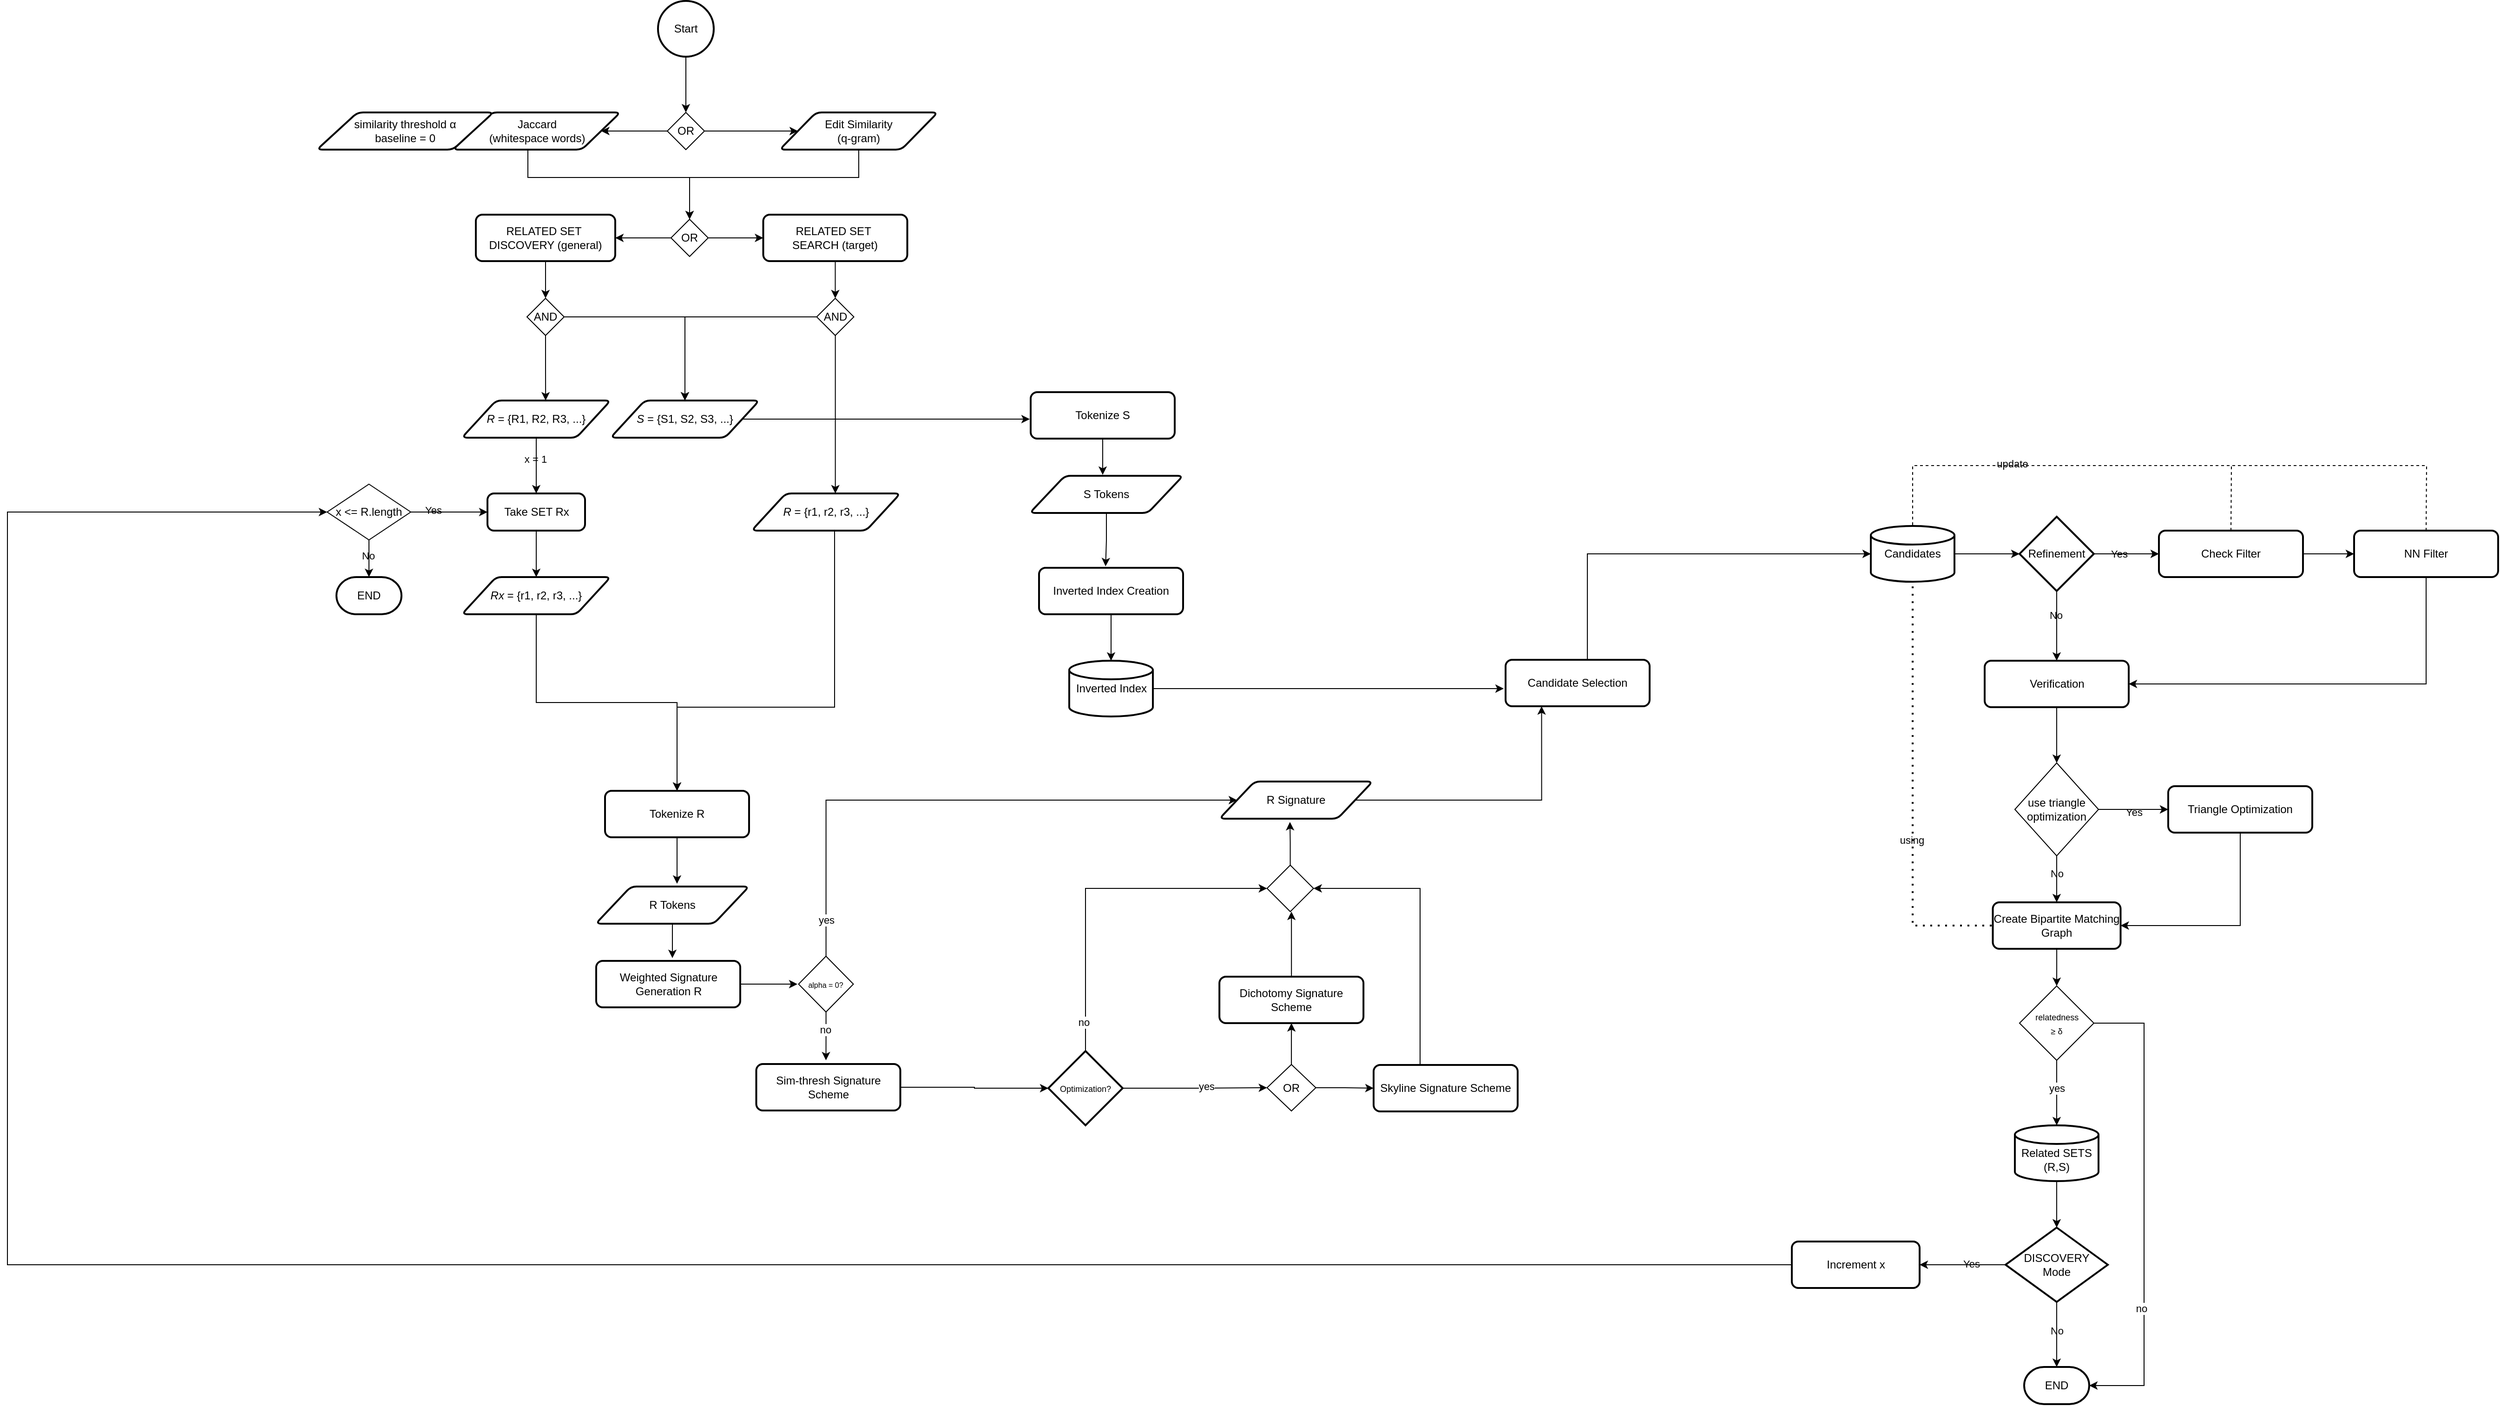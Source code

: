 <mxfile version="24.8.6">
  <diagram name="Page-1" id="a6IaXev5Jbf4Zx6BKyVR">
    <mxGraphModel dx="3785" dy="2313" grid="1" gridSize="10" guides="1" tooltips="1" connect="1" arrows="1" fold="1" page="0" pageScale="1" pageWidth="850" pageHeight="1100" background="#ffffff" math="0" shadow="0">
      <root>
        <mxCell id="0" />
        <mxCell id="1" parent="0" />
        <mxCell id="W6bMp2RoBO1kHS_2JlRQ-120" style="edgeStyle=orthogonalEdgeStyle;rounded=0;orthogonalLoop=1;jettySize=auto;html=1;entryX=0.5;entryY=0;entryDx=0;entryDy=0;" edge="1" parent="1" source="rYVZWEPrfZzp95ZC9z8C-1" target="rYVZWEPrfZzp95ZC9z8C-3">
          <mxGeometry relative="1" as="geometry">
            <Array as="points">
              <mxPoint x="280" y="150" />
              <mxPoint x="111" y="150" />
            </Array>
          </mxGeometry>
        </mxCell>
        <mxCell id="rYVZWEPrfZzp95ZC9z8C-1" value="&lt;i&gt;R&lt;/i&gt; = {r1, r2, r3, ...}" style="shape=parallelogram;html=1;strokeWidth=2;perimeter=parallelogramPerimeter;whiteSpace=wrap;rounded=1;arcSize=12;size=0.23;labelBackgroundColor=none;" parent="1" vertex="1">
          <mxGeometry x="190.75" y="-80" width="160" height="40" as="geometry" />
        </mxCell>
        <mxCell id="W6bMp2RoBO1kHS_2JlRQ-122" style="edgeStyle=orthogonalEdgeStyle;rounded=0;orthogonalLoop=1;jettySize=auto;html=1;" edge="1" parent="1" source="rYVZWEPrfZzp95ZC9z8C-3">
          <mxGeometry relative="1" as="geometry">
            <mxPoint x="110.5" y="340" as="targetPoint" />
          </mxGeometry>
        </mxCell>
        <mxCell id="rYVZWEPrfZzp95ZC9z8C-3" value="Tokenize R" style="rounded=1;whiteSpace=wrap;html=1;absoluteArcSize=1;arcSize=14;strokeWidth=2;labelBackgroundColor=none;" parent="1" vertex="1">
          <mxGeometry x="33" y="240" width="155" height="50" as="geometry" />
        </mxCell>
        <mxCell id="rYVZWEPrfZzp95ZC9z8C-131" style="edgeStyle=orthogonalEdgeStyle;rounded=0;orthogonalLoop=1;jettySize=auto;html=1;entryX=1;entryY=0.5;entryDx=0;entryDy=0;labelBackgroundColor=none;fontColor=default;" parent="1" source="rYVZWEPrfZzp95ZC9z8C-6" target="rYVZWEPrfZzp95ZC9z8C-140" edge="1">
          <mxGeometry relative="1" as="geometry">
            <mxPoint x="33.4" y="-355.0" as="targetPoint" />
          </mxGeometry>
        </mxCell>
        <mxCell id="rYVZWEPrfZzp95ZC9z8C-132" style="edgeStyle=orthogonalEdgeStyle;rounded=0;orthogonalLoop=1;jettySize=auto;html=1;entryX=0;entryY=0.5;entryDx=0;entryDy=0;labelBackgroundColor=none;fontColor=default;" parent="1" source="rYVZWEPrfZzp95ZC9z8C-6" target="rYVZWEPrfZzp95ZC9z8C-136" edge="1">
          <mxGeometry relative="1" as="geometry">
            <mxPoint x="202.3" y="-355.0" as="targetPoint" />
          </mxGeometry>
        </mxCell>
        <mxCell id="rYVZWEPrfZzp95ZC9z8C-6" value="OR" style="rhombus;whiteSpace=wrap;html=1;labelBackgroundColor=none;" parent="1" vertex="1">
          <mxGeometry x="104" y="-375" width="40" height="40" as="geometry" />
        </mxCell>
        <mxCell id="W6bMp2RoBO1kHS_2JlRQ-123" style="edgeStyle=orthogonalEdgeStyle;rounded=0;orthogonalLoop=1;jettySize=auto;html=1;" edge="1" parent="1" source="rYVZWEPrfZzp95ZC9z8C-36">
          <mxGeometry relative="1" as="geometry">
            <mxPoint x="105.5" y="420" as="targetPoint" />
          </mxGeometry>
        </mxCell>
        <mxCell id="rYVZWEPrfZzp95ZC9z8C-36" value="R Tokens" style="shape=parallelogram;html=1;strokeWidth=2;perimeter=parallelogramPerimeter;whiteSpace=wrap;rounded=1;arcSize=12;size=0.23;direction=west;labelBackgroundColor=none;" parent="1" vertex="1">
          <mxGeometry x="23" y="343" width="165" height="40" as="geometry" />
        </mxCell>
        <mxCell id="W6bMp2RoBO1kHS_2JlRQ-102" style="edgeStyle=orthogonalEdgeStyle;rounded=0;orthogonalLoop=1;jettySize=auto;html=1;entryX=0.5;entryY=0;entryDx=0;entryDy=0;" edge="1" parent="1" source="rYVZWEPrfZzp95ZC9z8C-66" target="W6bMp2RoBO1kHS_2JlRQ-100">
          <mxGeometry relative="1" as="geometry" />
        </mxCell>
        <mxCell id="rYVZWEPrfZzp95ZC9z8C-66" value="Start" style="strokeWidth=2;html=1;shape=mxgraph.flowchart.start_2;whiteSpace=wrap;labelBackgroundColor=none;" parent="1" vertex="1">
          <mxGeometry x="90" y="-610" width="60" height="60" as="geometry" />
        </mxCell>
        <mxCell id="rYVZWEPrfZzp95ZC9z8C-67" value="Candidate Selection" style="rounded=1;whiteSpace=wrap;html=1;absoluteArcSize=1;arcSize=14;strokeWidth=2;labelBackgroundColor=none;" parent="1" vertex="1">
          <mxGeometry x="1002" y="99" width="155" height="50" as="geometry" />
        </mxCell>
        <mxCell id="rYVZWEPrfZzp95ZC9z8C-71" value="&lt;div&gt;&lt;br&gt;&lt;/div&gt;Candidates&lt;div&gt;&lt;br&gt;&lt;/div&gt;" style="strokeWidth=2;html=1;shape=mxgraph.flowchart.database;whiteSpace=wrap;labelBackgroundColor=none;" parent="1" vertex="1">
          <mxGeometry x="1395" y="-45" width="90" height="60" as="geometry" />
        </mxCell>
        <mxCell id="rYVZWEPrfZzp95ZC9z8C-103" style="edgeStyle=orthogonalEdgeStyle;rounded=0;orthogonalLoop=1;jettySize=auto;html=1;entryX=0;entryY=0.5;entryDx=0;entryDy=0;labelBackgroundColor=none;fontColor=default;" parent="1" source="rYVZWEPrfZzp95ZC9z8C-73" target="rYVZWEPrfZzp95ZC9z8C-87" edge="1">
          <mxGeometry relative="1" as="geometry" />
        </mxCell>
        <mxCell id="rYVZWEPrfZzp95ZC9z8C-73" value="Check Filter" style="rounded=1;whiteSpace=wrap;html=1;absoluteArcSize=1;arcSize=14;strokeWidth=2;labelBackgroundColor=none;" parent="1" vertex="1">
          <mxGeometry x="1705" y="-40" width="155" height="50" as="geometry" />
        </mxCell>
        <mxCell id="rYVZWEPrfZzp95ZC9z8C-100" style="edgeStyle=orthogonalEdgeStyle;rounded=0;orthogonalLoop=1;jettySize=auto;html=1;entryX=0;entryY=0.5;entryDx=0;entryDy=0;labelBackgroundColor=none;fontColor=default;" parent="1" source="rYVZWEPrfZzp95ZC9z8C-77" target="rYVZWEPrfZzp95ZC9z8C-73" edge="1">
          <mxGeometry relative="1" as="geometry" />
        </mxCell>
        <mxCell id="rYVZWEPrfZzp95ZC9z8C-105" value="Yes" style="edgeLabel;html=1;align=center;verticalAlign=middle;resizable=0;points=[];labelBackgroundColor=none;" parent="rYVZWEPrfZzp95ZC9z8C-100" vertex="1" connectable="0">
          <mxGeometry x="-0.247" relative="1" as="geometry">
            <mxPoint as="offset" />
          </mxGeometry>
        </mxCell>
        <mxCell id="rYVZWEPrfZzp95ZC9z8C-107" style="edgeStyle=orthogonalEdgeStyle;rounded=0;orthogonalLoop=1;jettySize=auto;html=1;entryX=0.5;entryY=0;entryDx=0;entryDy=0;labelBackgroundColor=none;fontColor=default;" parent="1" source="rYVZWEPrfZzp95ZC9z8C-77" target="rYVZWEPrfZzp95ZC9z8C-106" edge="1">
          <mxGeometry relative="1" as="geometry" />
        </mxCell>
        <mxCell id="rYVZWEPrfZzp95ZC9z8C-108" value="No" style="edgeLabel;html=1;align=center;verticalAlign=middle;resizable=0;points=[];labelBackgroundColor=none;" parent="rYVZWEPrfZzp95ZC9z8C-107" vertex="1" connectable="0">
          <mxGeometry x="-0.301" y="-1" relative="1" as="geometry">
            <mxPoint as="offset" />
          </mxGeometry>
        </mxCell>
        <mxCell id="rYVZWEPrfZzp95ZC9z8C-77" value="Refinement" style="strokeWidth=2;html=1;shape=mxgraph.flowchart.decision;whiteSpace=wrap;labelBackgroundColor=none;" parent="1" vertex="1">
          <mxGeometry x="1555" y="-55" width="80" height="80" as="geometry" />
        </mxCell>
        <mxCell id="rYVZWEPrfZzp95ZC9z8C-109" style="edgeStyle=orthogonalEdgeStyle;rounded=0;orthogonalLoop=1;jettySize=auto;html=1;entryX=1;entryY=0.5;entryDx=0;entryDy=0;labelBackgroundColor=none;fontColor=default;" parent="1" source="rYVZWEPrfZzp95ZC9z8C-87" target="rYVZWEPrfZzp95ZC9z8C-106" edge="1">
          <mxGeometry relative="1" as="geometry">
            <Array as="points">
              <mxPoint x="1993" y="125" />
            </Array>
          </mxGeometry>
        </mxCell>
        <mxCell id="rYVZWEPrfZzp95ZC9z8C-87" value="NN Filter" style="rounded=1;whiteSpace=wrap;html=1;absoluteArcSize=1;arcSize=14;strokeWidth=2;labelBackgroundColor=none;" parent="1" vertex="1">
          <mxGeometry x="1915" y="-40" width="155" height="50" as="geometry" />
        </mxCell>
        <mxCell id="rYVZWEPrfZzp95ZC9z8C-99" style="edgeStyle=orthogonalEdgeStyle;rounded=0;orthogonalLoop=1;jettySize=auto;html=1;entryX=0;entryY=0.5;entryDx=0;entryDy=0;entryPerimeter=0;labelBackgroundColor=none;fontColor=default;" parent="1" source="rYVZWEPrfZzp95ZC9z8C-71" target="rYVZWEPrfZzp95ZC9z8C-77" edge="1">
          <mxGeometry relative="1" as="geometry" />
        </mxCell>
        <mxCell id="rYVZWEPrfZzp95ZC9z8C-116" style="edgeStyle=orthogonalEdgeStyle;rounded=0;orthogonalLoop=1;jettySize=auto;html=1;entryX=0.5;entryY=0;entryDx=0;entryDy=0;labelBackgroundColor=none;fontColor=default;" parent="1" source="rYVZWEPrfZzp95ZC9z8C-106" target="rYVZWEPrfZzp95ZC9z8C-115" edge="1">
          <mxGeometry relative="1" as="geometry" />
        </mxCell>
        <mxCell id="rYVZWEPrfZzp95ZC9z8C-106" value="Verification" style="rounded=1;whiteSpace=wrap;html=1;absoluteArcSize=1;arcSize=14;strokeWidth=2;labelBackgroundColor=none;" parent="1" vertex="1">
          <mxGeometry x="1517.5" y="100" width="155" height="50" as="geometry" />
        </mxCell>
        <mxCell id="rYVZWEPrfZzp95ZC9z8C-110" value="" style="endArrow=none;dashed=1;html=1;rounded=0;exitX=0.5;exitY=0;exitDx=0;exitDy=0;entryX=0.5;entryY=0;entryDx=0;entryDy=0;entryPerimeter=0;labelBackgroundColor=none;fontColor=default;" parent="1" source="rYVZWEPrfZzp95ZC9z8C-87" target="rYVZWEPrfZzp95ZC9z8C-71" edge="1">
          <mxGeometry width="50" height="50" relative="1" as="geometry">
            <mxPoint x="1945" y="-90" as="sourcePoint" />
            <mxPoint x="1595" y="-110" as="targetPoint" />
            <Array as="points">
              <mxPoint x="1993" y="-110" />
              <mxPoint x="1440" y="-110" />
            </Array>
          </mxGeometry>
        </mxCell>
        <mxCell id="rYVZWEPrfZzp95ZC9z8C-114" value="update" style="edgeLabel;html=1;align=center;verticalAlign=middle;resizable=0;points=[];labelBackgroundColor=none;" parent="rYVZWEPrfZzp95ZC9z8C-110" vertex="1" connectable="0">
          <mxGeometry x="0.502" y="-2" relative="1" as="geometry">
            <mxPoint as="offset" />
          </mxGeometry>
        </mxCell>
        <mxCell id="rYVZWEPrfZzp95ZC9z8C-113" value="" style="endArrow=none;dashed=1;html=1;rounded=0;exitX=0.5;exitY=0;exitDx=0;exitDy=0;labelBackgroundColor=none;fontColor=default;" parent="1" source="rYVZWEPrfZzp95ZC9z8C-73" edge="1">
          <mxGeometry width="50" height="50" relative="1" as="geometry">
            <mxPoint x="1775" y="-40" as="sourcePoint" />
            <mxPoint x="1783" y="-110" as="targetPoint" />
          </mxGeometry>
        </mxCell>
        <mxCell id="rYVZWEPrfZzp95ZC9z8C-118" style="edgeStyle=orthogonalEdgeStyle;rounded=0;orthogonalLoop=1;jettySize=auto;html=1;entryX=0;entryY=0.5;entryDx=0;entryDy=0;labelBackgroundColor=none;fontColor=default;" parent="1" source="rYVZWEPrfZzp95ZC9z8C-115" target="rYVZWEPrfZzp95ZC9z8C-117" edge="1">
          <mxGeometry relative="1" as="geometry" />
        </mxCell>
        <mxCell id="rYVZWEPrfZzp95ZC9z8C-121" value="Yes" style="edgeLabel;html=1;align=center;verticalAlign=middle;resizable=0;points=[];labelBackgroundColor=none;" parent="rYVZWEPrfZzp95ZC9z8C-118" vertex="1" connectable="0">
          <mxGeometry x="0.013" y="-3" relative="1" as="geometry">
            <mxPoint as="offset" />
          </mxGeometry>
        </mxCell>
        <mxCell id="rYVZWEPrfZzp95ZC9z8C-122" style="edgeStyle=orthogonalEdgeStyle;rounded=0;orthogonalLoop=1;jettySize=auto;html=1;entryX=0.5;entryY=0;entryDx=0;entryDy=0;labelBackgroundColor=none;fontColor=default;" parent="1" source="rYVZWEPrfZzp95ZC9z8C-115" target="rYVZWEPrfZzp95ZC9z8C-119" edge="1">
          <mxGeometry relative="1" as="geometry" />
        </mxCell>
        <mxCell id="rYVZWEPrfZzp95ZC9z8C-123" value="No" style="edgeLabel;html=1;align=center;verticalAlign=middle;resizable=0;points=[];labelBackgroundColor=none;" parent="rYVZWEPrfZzp95ZC9z8C-122" vertex="1" connectable="0">
          <mxGeometry x="-0.233" relative="1" as="geometry">
            <mxPoint as="offset" />
          </mxGeometry>
        </mxCell>
        <mxCell id="rYVZWEPrfZzp95ZC9z8C-115" value="use triangle optimization" style="rhombus;whiteSpace=wrap;html=1;labelBackgroundColor=none;" parent="1" vertex="1">
          <mxGeometry x="1550" y="210" width="90" height="100" as="geometry" />
        </mxCell>
        <mxCell id="rYVZWEPrfZzp95ZC9z8C-124" style="edgeStyle=orthogonalEdgeStyle;rounded=0;orthogonalLoop=1;jettySize=auto;html=1;entryX=1;entryY=0.5;entryDx=0;entryDy=0;labelBackgroundColor=none;fontColor=default;" parent="1" source="rYVZWEPrfZzp95ZC9z8C-117" target="rYVZWEPrfZzp95ZC9z8C-119" edge="1">
          <mxGeometry relative="1" as="geometry">
            <Array as="points">
              <mxPoint x="1793" y="385" />
            </Array>
          </mxGeometry>
        </mxCell>
        <mxCell id="rYVZWEPrfZzp95ZC9z8C-117" value="Triangle Optimization" style="rounded=1;whiteSpace=wrap;html=1;absoluteArcSize=1;arcSize=14;strokeWidth=2;labelBackgroundColor=none;" parent="1" vertex="1">
          <mxGeometry x="1715" y="235" width="155" height="50" as="geometry" />
        </mxCell>
        <mxCell id="W6bMp2RoBO1kHS_2JlRQ-63" style="edgeStyle=orthogonalEdgeStyle;rounded=0;orthogonalLoop=1;jettySize=auto;html=1;" edge="1" parent="1" source="rYVZWEPrfZzp95ZC9z8C-119" target="W6bMp2RoBO1kHS_2JlRQ-64">
          <mxGeometry relative="1" as="geometry">
            <mxPoint x="1595" y="460" as="targetPoint" />
          </mxGeometry>
        </mxCell>
        <mxCell id="rYVZWEPrfZzp95ZC9z8C-119" value="Create Bipartite Matching Graph" style="rounded=1;whiteSpace=wrap;html=1;absoluteArcSize=1;arcSize=14;strokeWidth=2;labelBackgroundColor=none;" parent="1" vertex="1">
          <mxGeometry x="1526.25" y="360" width="137.5" height="50" as="geometry" />
        </mxCell>
        <mxCell id="rYVZWEPrfZzp95ZC9z8C-120" value="" style="endArrow=none;dashed=1;html=1;dashPattern=1 3;strokeWidth=2;rounded=0;entryX=0.5;entryY=1;entryDx=0;entryDy=0;entryPerimeter=0;labelBackgroundColor=none;fontColor=default;" parent="1" target="rYVZWEPrfZzp95ZC9z8C-71" edge="1">
          <mxGeometry width="50" height="50" relative="1" as="geometry">
            <mxPoint x="1525" y="385" as="sourcePoint" />
            <mxPoint x="1440" y="20" as="targetPoint" />
            <Array as="points">
              <mxPoint x="1440" y="385" />
            </Array>
          </mxGeometry>
        </mxCell>
        <mxCell id="rYVZWEPrfZzp95ZC9z8C-125" value="using" style="edgeLabel;html=1;align=center;verticalAlign=middle;resizable=0;points=[];labelBackgroundColor=none;" parent="rYVZWEPrfZzp95ZC9z8C-120" vertex="1" connectable="0">
          <mxGeometry x="-0.219" y="1" relative="1" as="geometry">
            <mxPoint as="offset" />
          </mxGeometry>
        </mxCell>
        <mxCell id="rYVZWEPrfZzp95ZC9z8C-185" style="edgeStyle=orthogonalEdgeStyle;rounded=0;orthogonalLoop=1;jettySize=auto;html=1;labelBackgroundColor=none;fontColor=default;" parent="1" source="rYVZWEPrfZzp95ZC9z8C-126" target="rYVZWEPrfZzp95ZC9z8C-182" edge="1">
          <mxGeometry relative="1" as="geometry" />
        </mxCell>
        <mxCell id="rYVZWEPrfZzp95ZC9z8C-126" value="&lt;div&gt;&lt;br&gt;&lt;/div&gt;&lt;div&gt;Related SETS&lt;/div&gt;&lt;div&gt;(R,S)&lt;/div&gt;" style="strokeWidth=2;html=1;shape=mxgraph.flowchart.database;whiteSpace=wrap;labelBackgroundColor=none;" parent="1" vertex="1">
          <mxGeometry x="1550" y="600" width="90" height="60" as="geometry" />
        </mxCell>
        <mxCell id="rYVZWEPrfZzp95ZC9z8C-128" value="END" style="strokeWidth=2;html=1;shape=mxgraph.flowchart.terminator;whiteSpace=wrap;labelBackgroundColor=none;" parent="1" vertex="1">
          <mxGeometry x="1560" y="860" width="70" height="40" as="geometry" />
        </mxCell>
        <mxCell id="W6bMp2RoBO1kHS_2JlRQ-83" style="edgeStyle=orthogonalEdgeStyle;rounded=0;orthogonalLoop=1;jettySize=auto;html=1;entryX=0.5;entryY=0;entryDx=0;entryDy=0;" edge="1" parent="1" source="rYVZWEPrfZzp95ZC9z8C-136" target="W6bMp2RoBO1kHS_2JlRQ-82">
          <mxGeometry relative="1" as="geometry" />
        </mxCell>
        <mxCell id="rYVZWEPrfZzp95ZC9z8C-136" value="RELATED SET&amp;nbsp;&lt;div&gt;SEARCH (target)&lt;/div&gt;" style="rounded=1;whiteSpace=wrap;html=1;absoluteArcSize=1;arcSize=14;strokeWidth=2;labelBackgroundColor=none;" parent="1" vertex="1">
          <mxGeometry x="203.25" y="-380" width="155" height="50" as="geometry" />
        </mxCell>
        <mxCell id="rYVZWEPrfZzp95ZC9z8C-143" style="edgeStyle=orthogonalEdgeStyle;rounded=0;orthogonalLoop=1;jettySize=auto;html=1;labelBackgroundColor=none;fontColor=default;" parent="1" source="rYVZWEPrfZzp95ZC9z8C-139" target="rYVZWEPrfZzp95ZC9z8C-142" edge="1">
          <mxGeometry relative="1" as="geometry" />
        </mxCell>
        <mxCell id="rYVZWEPrfZzp95ZC9z8C-144" value="x = 1" style="edgeLabel;html=1;align=center;verticalAlign=middle;resizable=0;points=[];labelBackgroundColor=none;" parent="rYVZWEPrfZzp95ZC9z8C-143" vertex="1" connectable="0">
          <mxGeometry x="-0.24" y="-1" relative="1" as="geometry">
            <mxPoint as="offset" />
          </mxGeometry>
        </mxCell>
        <mxCell id="rYVZWEPrfZzp95ZC9z8C-139" value="&lt;i&gt;R&lt;/i&gt; = {R1, R2, R3, ...}" style="shape=parallelogram;html=1;strokeWidth=2;perimeter=parallelogramPerimeter;whiteSpace=wrap;rounded=1;arcSize=12;size=0.23;labelBackgroundColor=none;" parent="1" vertex="1">
          <mxGeometry x="-121" y="-180" width="160" height="40" as="geometry" />
        </mxCell>
        <mxCell id="W6bMp2RoBO1kHS_2JlRQ-85" style="edgeStyle=orthogonalEdgeStyle;rounded=0;orthogonalLoop=1;jettySize=auto;html=1;entryX=0.5;entryY=0;entryDx=0;entryDy=0;" edge="1" parent="1" source="rYVZWEPrfZzp95ZC9z8C-140" target="W6bMp2RoBO1kHS_2JlRQ-81">
          <mxGeometry relative="1" as="geometry" />
        </mxCell>
        <mxCell id="rYVZWEPrfZzp95ZC9z8C-140" value="RELATED SET&amp;nbsp;&lt;div&gt;DISCOVERY (general)&lt;/div&gt;" style="rounded=1;whiteSpace=wrap;html=1;absoluteArcSize=1;arcSize=14;strokeWidth=2;labelBackgroundColor=none;" parent="1" vertex="1">
          <mxGeometry x="-106" y="-380" width="150" height="50" as="geometry" />
        </mxCell>
        <mxCell id="rYVZWEPrfZzp95ZC9z8C-146" style="edgeStyle=orthogonalEdgeStyle;rounded=0;orthogonalLoop=1;jettySize=auto;html=1;labelBackgroundColor=none;fontColor=default;" parent="1" source="rYVZWEPrfZzp95ZC9z8C-142" target="rYVZWEPrfZzp95ZC9z8C-145" edge="1">
          <mxGeometry relative="1" as="geometry" />
        </mxCell>
        <mxCell id="rYVZWEPrfZzp95ZC9z8C-142" value="Take SET Rx" style="rounded=1;whiteSpace=wrap;html=1;absoluteArcSize=1;arcSize=14;strokeWidth=2;labelBackgroundColor=none;" parent="1" vertex="1">
          <mxGeometry x="-93.5" y="-80" width="105" height="40" as="geometry" />
        </mxCell>
        <mxCell id="W6bMp2RoBO1kHS_2JlRQ-119" style="edgeStyle=orthogonalEdgeStyle;rounded=0;orthogonalLoop=1;jettySize=auto;html=1;entryX=0.5;entryY=0;entryDx=0;entryDy=0;" edge="1" parent="1" source="rYVZWEPrfZzp95ZC9z8C-145" target="rYVZWEPrfZzp95ZC9z8C-3">
          <mxGeometry relative="1" as="geometry" />
        </mxCell>
        <mxCell id="rYVZWEPrfZzp95ZC9z8C-145" value="&lt;i&gt;Rx&lt;/i&gt; = {r1, r2, r3, ...}" style="shape=parallelogram;html=1;strokeWidth=2;perimeter=parallelogramPerimeter;whiteSpace=wrap;rounded=1;arcSize=12;size=0.23;labelBackgroundColor=none;" parent="1" vertex="1">
          <mxGeometry x="-121" y="10" width="160" height="40" as="geometry" />
        </mxCell>
        <mxCell id="rYVZWEPrfZzp95ZC9z8C-149" style="edgeStyle=orthogonalEdgeStyle;rounded=0;orthogonalLoop=1;jettySize=auto;html=1;entryX=0;entryY=0.5;entryDx=0;entryDy=0;labelBackgroundColor=none;fontColor=default;" parent="1" source="rYVZWEPrfZzp95ZC9z8C-148" target="rYVZWEPrfZzp95ZC9z8C-142" edge="1">
          <mxGeometry relative="1" as="geometry" />
        </mxCell>
        <mxCell id="rYVZWEPrfZzp95ZC9z8C-191" value="Yes" style="edgeLabel;html=1;align=center;verticalAlign=middle;resizable=0;points=[];labelBackgroundColor=none;" parent="rYVZWEPrfZzp95ZC9z8C-149" vertex="1" connectable="0">
          <mxGeometry x="-0.417" y="2" relative="1" as="geometry">
            <mxPoint as="offset" />
          </mxGeometry>
        </mxCell>
        <mxCell id="rYVZWEPrfZzp95ZC9z8C-148" value="x &amp;lt;= R.length" style="rhombus;whiteSpace=wrap;html=1;labelBackgroundColor=none;" parent="1" vertex="1">
          <mxGeometry x="-266" y="-90" width="90" height="60" as="geometry" />
        </mxCell>
        <mxCell id="rYVZWEPrfZzp95ZC9z8C-150" value="END" style="strokeWidth=2;html=1;shape=mxgraph.flowchart.terminator;whiteSpace=wrap;labelBackgroundColor=none;" parent="1" vertex="1">
          <mxGeometry x="-256" y="10" width="70" height="40" as="geometry" />
        </mxCell>
        <mxCell id="rYVZWEPrfZzp95ZC9z8C-151" style="edgeStyle=orthogonalEdgeStyle;rounded=0;orthogonalLoop=1;jettySize=auto;html=1;entryX=0.5;entryY=0;entryDx=0;entryDy=0;entryPerimeter=0;labelBackgroundColor=none;fontColor=default;" parent="1" source="rYVZWEPrfZzp95ZC9z8C-148" target="rYVZWEPrfZzp95ZC9z8C-150" edge="1">
          <mxGeometry relative="1" as="geometry" />
        </mxCell>
        <mxCell id="rYVZWEPrfZzp95ZC9z8C-192" value="No" style="edgeLabel;html=1;align=center;verticalAlign=middle;resizable=0;points=[];labelBackgroundColor=none;" parent="rYVZWEPrfZzp95ZC9z8C-151" vertex="1" connectable="0">
          <mxGeometry x="-0.146" y="-1" relative="1" as="geometry">
            <mxPoint as="offset" />
          </mxGeometry>
        </mxCell>
        <mxCell id="W6bMp2RoBO1kHS_2JlRQ-136" style="edgeStyle=orthogonalEdgeStyle;rounded=0;orthogonalLoop=1;jettySize=auto;html=1;entryX=0.25;entryY=1;entryDx=0;entryDy=0;" edge="1" parent="1" source="rYVZWEPrfZzp95ZC9z8C-169" target="rYVZWEPrfZzp95ZC9z8C-67">
          <mxGeometry relative="1" as="geometry" />
        </mxCell>
        <mxCell id="rYVZWEPrfZzp95ZC9z8C-169" value="R Signature" style="shape=parallelogram;html=1;strokeWidth=2;perimeter=parallelogramPerimeter;whiteSpace=wrap;rounded=1;arcSize=12;size=0.23;direction=west;labelBackgroundColor=none;" parent="1" vertex="1">
          <mxGeometry x="694.08" y="230" width="165" height="40" as="geometry" />
        </mxCell>
        <mxCell id="rYVZWEPrfZzp95ZC9z8C-187" style="edgeStyle=orthogonalEdgeStyle;rounded=0;orthogonalLoop=1;jettySize=auto;html=1;entryX=1;entryY=0.5;entryDx=0;entryDy=0;labelBackgroundColor=none;fontColor=default;" parent="1" source="rYVZWEPrfZzp95ZC9z8C-182" target="rYVZWEPrfZzp95ZC9z8C-186" edge="1">
          <mxGeometry relative="1" as="geometry" />
        </mxCell>
        <mxCell id="rYVZWEPrfZzp95ZC9z8C-190" value="Yes" style="edgeLabel;html=1;align=center;verticalAlign=middle;resizable=0;points=[];labelBackgroundColor=none;" parent="rYVZWEPrfZzp95ZC9z8C-187" vertex="1" connectable="0">
          <mxGeometry x="-0.184" y="-1" relative="1" as="geometry">
            <mxPoint as="offset" />
          </mxGeometry>
        </mxCell>
        <mxCell id="rYVZWEPrfZzp95ZC9z8C-182" value="DISCOVERY&lt;div&gt;Mode&lt;/div&gt;" style="strokeWidth=2;html=1;shape=mxgraph.flowchart.decision;whiteSpace=wrap;labelBackgroundColor=none;" parent="1" vertex="1">
          <mxGeometry x="1540" y="710" width="110" height="80" as="geometry" />
        </mxCell>
        <mxCell id="rYVZWEPrfZzp95ZC9z8C-183" style="edgeStyle=orthogonalEdgeStyle;rounded=0;orthogonalLoop=1;jettySize=auto;html=1;entryX=0.5;entryY=0;entryDx=0;entryDy=0;entryPerimeter=0;labelBackgroundColor=none;fontColor=default;" parent="1" source="rYVZWEPrfZzp95ZC9z8C-182" target="rYVZWEPrfZzp95ZC9z8C-128" edge="1">
          <mxGeometry relative="1" as="geometry" />
        </mxCell>
        <mxCell id="rYVZWEPrfZzp95ZC9z8C-184" value="No" style="edgeLabel;html=1;align=center;verticalAlign=middle;resizable=0;points=[];labelBackgroundColor=none;" parent="rYVZWEPrfZzp95ZC9z8C-183" vertex="1" connectable="0">
          <mxGeometry x="-0.126" relative="1" as="geometry">
            <mxPoint as="offset" />
          </mxGeometry>
        </mxCell>
        <mxCell id="W6bMp2RoBO1kHS_2JlRQ-155" style="edgeStyle=orthogonalEdgeStyle;rounded=0;orthogonalLoop=1;jettySize=auto;html=1;entryX=0;entryY=0.5;entryDx=0;entryDy=0;" edge="1" parent="1" source="rYVZWEPrfZzp95ZC9z8C-186" target="rYVZWEPrfZzp95ZC9z8C-148">
          <mxGeometry relative="1" as="geometry">
            <Array as="points">
              <mxPoint x="-610" y="750" />
              <mxPoint x="-610" y="-60" />
            </Array>
          </mxGeometry>
        </mxCell>
        <mxCell id="rYVZWEPrfZzp95ZC9z8C-186" value="Increment x" style="rounded=1;whiteSpace=wrap;html=1;absoluteArcSize=1;arcSize=14;strokeWidth=2;labelBackgroundColor=none;" parent="1" vertex="1">
          <mxGeometry x="1310" y="725" width="137.5" height="50" as="geometry" />
        </mxCell>
        <mxCell id="W6bMp2RoBO1kHS_2JlRQ-139" style="edgeStyle=orthogonalEdgeStyle;rounded=0;orthogonalLoop=1;jettySize=auto;html=1;" edge="1" parent="1" source="W6bMp2RoBO1kHS_2JlRQ-23">
          <mxGeometry relative="1" as="geometry">
            <mxPoint x="270.75" y="530" as="targetPoint" />
          </mxGeometry>
        </mxCell>
        <mxCell id="W6bMp2RoBO1kHS_2JlRQ-141" value="no" style="edgeLabel;html=1;align=center;verticalAlign=middle;resizable=0;points=[];" vertex="1" connectable="0" parent="W6bMp2RoBO1kHS_2JlRQ-139">
          <mxGeometry x="-0.276" y="-1" relative="1" as="geometry">
            <mxPoint as="offset" />
          </mxGeometry>
        </mxCell>
        <mxCell id="W6bMp2RoBO1kHS_2JlRQ-152" style="edgeStyle=orthogonalEdgeStyle;rounded=0;orthogonalLoop=1;jettySize=auto;html=1;entryX=1;entryY=0.5;entryDx=0;entryDy=0;" edge="1" parent="1" source="W6bMp2RoBO1kHS_2JlRQ-23" target="rYVZWEPrfZzp95ZC9z8C-169">
          <mxGeometry relative="1" as="geometry">
            <Array as="points">
              <mxPoint x="271" y="250" />
            </Array>
          </mxGeometry>
        </mxCell>
        <mxCell id="W6bMp2RoBO1kHS_2JlRQ-153" value="yes" style="edgeLabel;html=1;align=center;verticalAlign=middle;resizable=0;points=[];" vertex="1" connectable="0" parent="W6bMp2RoBO1kHS_2JlRQ-152">
          <mxGeometry x="-0.873" relative="1" as="geometry">
            <mxPoint as="offset" />
          </mxGeometry>
        </mxCell>
        <mxCell id="W6bMp2RoBO1kHS_2JlRQ-23" value="&lt;font style=&quot;font-size: 8px;&quot;&gt;alpha = 0?&lt;/font&gt;" style="rhombus;whiteSpace=wrap;html=1;labelBackgroundColor=none;" vertex="1" parent="1">
          <mxGeometry x="241.25" y="418" width="59" height="60" as="geometry" />
        </mxCell>
        <mxCell id="W6bMp2RoBO1kHS_2JlRQ-124" style="edgeStyle=orthogonalEdgeStyle;rounded=0;orthogonalLoop=1;jettySize=auto;html=1;" edge="1" parent="1" source="W6bMp2RoBO1kHS_2JlRQ-25">
          <mxGeometry relative="1" as="geometry">
            <mxPoint x="240" y="448" as="targetPoint" />
          </mxGeometry>
        </mxCell>
        <mxCell id="W6bMp2RoBO1kHS_2JlRQ-25" value="Weighted Signature Generation R" style="rounded=1;whiteSpace=wrap;html=1;absoluteArcSize=1;arcSize=14;strokeWidth=2;labelBackgroundColor=none;" vertex="1" parent="1">
          <mxGeometry x="23.5" y="423" width="155" height="50" as="geometry" />
        </mxCell>
        <mxCell id="W6bMp2RoBO1kHS_2JlRQ-31" value="Sim-thresh Signature Scheme" style="rounded=1;whiteSpace=wrap;html=1;absoluteArcSize=1;arcSize=14;strokeWidth=2;labelBackgroundColor=none;" vertex="1" parent="1">
          <mxGeometry x="195.75" y="534" width="155" height="50" as="geometry" />
        </mxCell>
        <mxCell id="W6bMp2RoBO1kHS_2JlRQ-143" style="edgeStyle=orthogonalEdgeStyle;rounded=0;orthogonalLoop=1;jettySize=auto;html=1;entryX=0;entryY=0.5;entryDx=0;entryDy=0;" edge="1" parent="1" source="W6bMp2RoBO1kHS_2JlRQ-41" target="W6bMp2RoBO1kHS_2JlRQ-54">
          <mxGeometry relative="1" as="geometry" />
        </mxCell>
        <mxCell id="W6bMp2RoBO1kHS_2JlRQ-144" value="yes" style="edgeLabel;html=1;align=center;verticalAlign=middle;resizable=0;points=[];" vertex="1" connectable="0" parent="W6bMp2RoBO1kHS_2JlRQ-143">
          <mxGeometry x="0.153" y="2" relative="1" as="geometry">
            <mxPoint as="offset" />
          </mxGeometry>
        </mxCell>
        <mxCell id="W6bMp2RoBO1kHS_2JlRQ-149" style="edgeStyle=orthogonalEdgeStyle;rounded=0;orthogonalLoop=1;jettySize=auto;html=1;entryX=0;entryY=0.5;entryDx=0;entryDy=0;" edge="1" parent="1" source="W6bMp2RoBO1kHS_2JlRQ-41" target="W6bMp2RoBO1kHS_2JlRQ-146">
          <mxGeometry relative="1" as="geometry">
            <Array as="points">
              <mxPoint x="550" y="345" />
            </Array>
          </mxGeometry>
        </mxCell>
        <mxCell id="W6bMp2RoBO1kHS_2JlRQ-150" value="no" style="edgeLabel;html=1;align=center;verticalAlign=middle;resizable=0;points=[];" vertex="1" connectable="0" parent="W6bMp2RoBO1kHS_2JlRQ-149">
          <mxGeometry x="-0.83" y="2" relative="1" as="geometry">
            <mxPoint as="offset" />
          </mxGeometry>
        </mxCell>
        <mxCell id="W6bMp2RoBO1kHS_2JlRQ-41" value="&lt;font style=&quot;font-size: 9px;&quot;&gt;Optimization?&lt;/font&gt;" style="strokeWidth=2;html=1;shape=mxgraph.flowchart.decision;whiteSpace=wrap;labelBackgroundColor=none;" vertex="1" parent="1">
          <mxGeometry x="510.0" y="520" width="80" height="80" as="geometry" />
        </mxCell>
        <mxCell id="W6bMp2RoBO1kHS_2JlRQ-147" style="edgeStyle=orthogonalEdgeStyle;rounded=0;orthogonalLoop=1;jettySize=auto;html=1;" edge="1" parent="1" source="W6bMp2RoBO1kHS_2JlRQ-47">
          <mxGeometry relative="1" as="geometry">
            <mxPoint x="771.58" y="370" as="targetPoint" />
          </mxGeometry>
        </mxCell>
        <mxCell id="W6bMp2RoBO1kHS_2JlRQ-47" value="Dichotomy Signature Scheme" style="rounded=1;whiteSpace=wrap;html=1;absoluteArcSize=1;arcSize=14;strokeWidth=2;labelBackgroundColor=none;" vertex="1" parent="1">
          <mxGeometry x="694.08" y="440" width="155" height="50" as="geometry" />
        </mxCell>
        <mxCell id="W6bMp2RoBO1kHS_2JlRQ-148" style="edgeStyle=orthogonalEdgeStyle;rounded=0;orthogonalLoop=1;jettySize=auto;html=1;entryX=1;entryY=0.5;entryDx=0;entryDy=0;" edge="1" parent="1" source="W6bMp2RoBO1kHS_2JlRQ-53" target="W6bMp2RoBO1kHS_2JlRQ-146">
          <mxGeometry relative="1" as="geometry">
            <Array as="points">
              <mxPoint x="910" y="345" />
            </Array>
          </mxGeometry>
        </mxCell>
        <mxCell id="W6bMp2RoBO1kHS_2JlRQ-53" value="Skyline Signature Scheme" style="rounded=1;whiteSpace=wrap;html=1;absoluteArcSize=1;arcSize=14;strokeWidth=2;labelBackgroundColor=none;" vertex="1" parent="1">
          <mxGeometry x="860" y="535" width="155" height="50" as="geometry" />
        </mxCell>
        <mxCell id="W6bMp2RoBO1kHS_2JlRQ-59" style="edgeStyle=orthogonalEdgeStyle;rounded=0;orthogonalLoop=1;jettySize=auto;html=1;" edge="1" parent="1" source="W6bMp2RoBO1kHS_2JlRQ-54" target="W6bMp2RoBO1kHS_2JlRQ-53">
          <mxGeometry relative="1" as="geometry" />
        </mxCell>
        <mxCell id="W6bMp2RoBO1kHS_2JlRQ-145" style="edgeStyle=orthogonalEdgeStyle;rounded=0;orthogonalLoop=1;jettySize=auto;html=1;entryX=0.5;entryY=1;entryDx=0;entryDy=0;" edge="1" parent="1" source="W6bMp2RoBO1kHS_2JlRQ-54" target="W6bMp2RoBO1kHS_2JlRQ-47">
          <mxGeometry relative="1" as="geometry" />
        </mxCell>
        <mxCell id="W6bMp2RoBO1kHS_2JlRQ-54" value="OR" style="rhombus;whiteSpace=wrap;html=1;" vertex="1" parent="1">
          <mxGeometry x="745.33" y="534.5" width="52.5" height="50" as="geometry" />
        </mxCell>
        <mxCell id="W6bMp2RoBO1kHS_2JlRQ-64" value="&amp;nbsp;&lt;font style=&quot;font-size: 9px;&quot;&gt;relatedness&amp;nbsp;&lt;/font&gt;&lt;div&gt;&lt;font style=&quot;font-size: 9px;&quot;&gt;≥ δ&lt;/font&gt;&lt;/div&gt;" style="rhombus;whiteSpace=wrap;html=1;" vertex="1" parent="1">
          <mxGeometry x="1555" y="450" width="80" height="80" as="geometry" />
        </mxCell>
        <mxCell id="W6bMp2RoBO1kHS_2JlRQ-65" style="edgeStyle=orthogonalEdgeStyle;rounded=0;orthogonalLoop=1;jettySize=auto;html=1;entryX=0.5;entryY=0;entryDx=0;entryDy=0;entryPerimeter=0;" edge="1" parent="1" source="W6bMp2RoBO1kHS_2JlRQ-64" target="rYVZWEPrfZzp95ZC9z8C-126">
          <mxGeometry relative="1" as="geometry" />
        </mxCell>
        <mxCell id="W6bMp2RoBO1kHS_2JlRQ-67" value="yes" style="edgeLabel;html=1;align=center;verticalAlign=middle;resizable=0;points=[];" vertex="1" connectable="0" parent="W6bMp2RoBO1kHS_2JlRQ-65">
          <mxGeometry x="-0.154" relative="1" as="geometry">
            <mxPoint as="offset" />
          </mxGeometry>
        </mxCell>
        <mxCell id="W6bMp2RoBO1kHS_2JlRQ-68" style="edgeStyle=orthogonalEdgeStyle;rounded=0;orthogonalLoop=1;jettySize=auto;html=1;entryX=1;entryY=0.5;entryDx=0;entryDy=0;entryPerimeter=0;" edge="1" parent="1" source="W6bMp2RoBO1kHS_2JlRQ-64" target="rYVZWEPrfZzp95ZC9z8C-128">
          <mxGeometry relative="1" as="geometry">
            <Array as="points">
              <mxPoint x="1689" y="490" />
              <mxPoint x="1689" y="880" />
            </Array>
          </mxGeometry>
        </mxCell>
        <mxCell id="W6bMp2RoBO1kHS_2JlRQ-69" value="no" style="edgeLabel;html=1;align=center;verticalAlign=middle;resizable=0;points=[];" vertex="1" connectable="0" parent="W6bMp2RoBO1kHS_2JlRQ-68">
          <mxGeometry x="0.433" y="-3" relative="1" as="geometry">
            <mxPoint as="offset" />
          </mxGeometry>
        </mxCell>
        <mxCell id="W6bMp2RoBO1kHS_2JlRQ-114" style="edgeStyle=orthogonalEdgeStyle;rounded=0;orthogonalLoop=1;jettySize=auto;html=1;" edge="1" parent="1" source="W6bMp2RoBO1kHS_2JlRQ-78">
          <mxGeometry relative="1" as="geometry">
            <mxPoint x="490" y="-160" as="targetPoint" />
          </mxGeometry>
        </mxCell>
        <mxCell id="W6bMp2RoBO1kHS_2JlRQ-78" value="&lt;i&gt;S&lt;/i&gt; = {S1, S2, S3, ...}" style="shape=parallelogram;html=1;strokeWidth=2;perimeter=parallelogramPerimeter;whiteSpace=wrap;rounded=1;arcSize=12;size=0.23;labelBackgroundColor=none;" vertex="1" parent="1">
          <mxGeometry x="39" y="-180" width="160" height="40" as="geometry" />
        </mxCell>
        <mxCell id="W6bMp2RoBO1kHS_2JlRQ-90" style="edgeStyle=orthogonalEdgeStyle;rounded=0;orthogonalLoop=1;jettySize=auto;html=1;entryX=0.5;entryY=0;entryDx=0;entryDy=0;" edge="1" parent="1" source="W6bMp2RoBO1kHS_2JlRQ-81" target="W6bMp2RoBO1kHS_2JlRQ-78">
          <mxGeometry relative="1" as="geometry" />
        </mxCell>
        <mxCell id="W6bMp2RoBO1kHS_2JlRQ-81" value="AND" style="rhombus;whiteSpace=wrap;html=1;labelBackgroundColor=none;" vertex="1" parent="1">
          <mxGeometry x="-51" y="-290" width="40" height="40" as="geometry" />
        </mxCell>
        <mxCell id="W6bMp2RoBO1kHS_2JlRQ-89" style="edgeStyle=orthogonalEdgeStyle;rounded=0;orthogonalLoop=1;jettySize=auto;html=1;entryX=0.5;entryY=0;entryDx=0;entryDy=0;" edge="1" parent="1" source="W6bMp2RoBO1kHS_2JlRQ-82" target="W6bMp2RoBO1kHS_2JlRQ-78">
          <mxGeometry relative="1" as="geometry" />
        </mxCell>
        <mxCell id="W6bMp2RoBO1kHS_2JlRQ-82" value="AND" style="rhombus;whiteSpace=wrap;html=1;labelBackgroundColor=none;" vertex="1" parent="1">
          <mxGeometry x="260.75" y="-290" width="40" height="40" as="geometry" />
        </mxCell>
        <mxCell id="W6bMp2RoBO1kHS_2JlRQ-93" style="edgeStyle=orthogonalEdgeStyle;rounded=0;orthogonalLoop=1;jettySize=auto;html=1;entryX=0.563;entryY=0;entryDx=0;entryDy=0;entryPerimeter=0;" edge="1" parent="1" source="W6bMp2RoBO1kHS_2JlRQ-82" target="rYVZWEPrfZzp95ZC9z8C-1">
          <mxGeometry relative="1" as="geometry" />
        </mxCell>
        <mxCell id="W6bMp2RoBO1kHS_2JlRQ-94" style="edgeStyle=orthogonalEdgeStyle;rounded=0;orthogonalLoop=1;jettySize=auto;html=1;entryX=0.563;entryY=0;entryDx=0;entryDy=0;entryPerimeter=0;" edge="1" parent="1" source="W6bMp2RoBO1kHS_2JlRQ-81" target="rYVZWEPrfZzp95ZC9z8C-139">
          <mxGeometry relative="1" as="geometry" />
        </mxCell>
        <mxCell id="W6bMp2RoBO1kHS_2JlRQ-103" style="edgeStyle=orthogonalEdgeStyle;rounded=0;orthogonalLoop=1;jettySize=auto;html=1;entryX=0.5;entryY=0;entryDx=0;entryDy=0;" edge="1" parent="1" source="W6bMp2RoBO1kHS_2JlRQ-95" target="rYVZWEPrfZzp95ZC9z8C-6">
          <mxGeometry relative="1" as="geometry">
            <Array as="points">
              <mxPoint x="-50" y="-420" />
              <mxPoint x="124" y="-420" />
            </Array>
          </mxGeometry>
        </mxCell>
        <mxCell id="W6bMp2RoBO1kHS_2JlRQ-95" value="Jaccard&lt;div&gt;(whitespace words)&lt;/div&gt;" style="shape=parallelogram;html=1;strokeWidth=2;perimeter=parallelogramPerimeter;whiteSpace=wrap;rounded=1;arcSize=12;size=0.23;labelBackgroundColor=none;" vertex="1" parent="1">
          <mxGeometry x="-130.5" y="-490" width="180" height="40" as="geometry" />
        </mxCell>
        <mxCell id="W6bMp2RoBO1kHS_2JlRQ-104" style="edgeStyle=orthogonalEdgeStyle;rounded=0;orthogonalLoop=1;jettySize=auto;html=1;entryX=0.5;entryY=0;entryDx=0;entryDy=0;" edge="1" parent="1" source="W6bMp2RoBO1kHS_2JlRQ-96" target="rYVZWEPrfZzp95ZC9z8C-6">
          <mxGeometry relative="1" as="geometry">
            <Array as="points">
              <mxPoint x="306" y="-420" />
              <mxPoint x="124" y="-420" />
            </Array>
          </mxGeometry>
        </mxCell>
        <mxCell id="W6bMp2RoBO1kHS_2JlRQ-96" value=" Edit Similarity&lt;div&gt;(q-gram)&lt;/div&gt;" style="shape=parallelogram;html=1;strokeWidth=2;perimeter=parallelogramPerimeter;whiteSpace=wrap;rounded=1;arcSize=12;size=0.23;labelBackgroundColor=none;" vertex="1" parent="1">
          <mxGeometry x="221" y="-490" width="170" height="40" as="geometry" />
        </mxCell>
        <mxCell id="W6bMp2RoBO1kHS_2JlRQ-97" value="similarity&amp;nbsp;&lt;span style=&quot;background-color: transparent; color: light-dark(rgb(0, 0, 0), rgb(255, 255, 255));&quot;&gt;threshold&amp;nbsp;&lt;/span&gt;&lt;span style=&quot;background-color: transparent; color: light-dark(rgb(0, 0, 0), rgb(255, 255, 255));&quot; class=&quot;katex&quot;&gt;&lt;span style=&quot;height: 0.431em;&quot; class=&quot;strut&quot;&gt;&lt;/span&gt;&lt;span style=&quot;margin-right: 0.004em;&quot; class=&quot;mord mathnormal&quot;&gt;α&lt;/span&gt;&lt;/span&gt;&lt;div&gt;&lt;span style=&quot;background-color: transparent; color: light-dark(rgb(0, 0, 0), rgb(255, 255, 255));&quot; class=&quot;katex&quot;&gt;&lt;span style=&quot;margin-right: 0.004em;&quot; class=&quot;mord mathnormal&quot;&gt;baseline = 0&lt;/span&gt;&lt;/span&gt;&lt;/div&gt;" style="shape=parallelogram;html=1;strokeWidth=2;perimeter=parallelogramPerimeter;whiteSpace=wrap;rounded=1;arcSize=12;size=0.23;labelBackgroundColor=none;" vertex="1" parent="1">
          <mxGeometry x="-277" y="-490" width="190" height="40" as="geometry" />
        </mxCell>
        <mxCell id="W6bMp2RoBO1kHS_2JlRQ-98" style="edgeStyle=orthogonalEdgeStyle;rounded=0;orthogonalLoop=1;jettySize=auto;html=1;entryX=0;entryY=0.5;entryDx=0;entryDy=0;" edge="1" parent="1" source="W6bMp2RoBO1kHS_2JlRQ-100" target="W6bMp2RoBO1kHS_2JlRQ-96">
          <mxGeometry relative="1" as="geometry" />
        </mxCell>
        <mxCell id="W6bMp2RoBO1kHS_2JlRQ-99" style="edgeStyle=orthogonalEdgeStyle;rounded=0;orthogonalLoop=1;jettySize=auto;html=1;" edge="1" parent="1" source="W6bMp2RoBO1kHS_2JlRQ-100" target="W6bMp2RoBO1kHS_2JlRQ-95">
          <mxGeometry relative="1" as="geometry" />
        </mxCell>
        <mxCell id="W6bMp2RoBO1kHS_2JlRQ-100" value="OR" style="rhombus;whiteSpace=wrap;html=1;labelBackgroundColor=none;" vertex="1" parent="1">
          <mxGeometry x="100" y="-490" width="40" height="40" as="geometry" />
        </mxCell>
        <mxCell id="W6bMp2RoBO1kHS_2JlRQ-108" value="Inverted Index Creation" style="rounded=1;whiteSpace=wrap;html=1;absoluteArcSize=1;arcSize=14;strokeWidth=2;labelBackgroundColor=none;" vertex="1" parent="1">
          <mxGeometry x="500" width="155" height="50" as="geometry" />
        </mxCell>
        <mxCell id="W6bMp2RoBO1kHS_2JlRQ-137" style="edgeStyle=orthogonalEdgeStyle;rounded=0;orthogonalLoop=1;jettySize=auto;html=1;" edge="1" parent="1" source="W6bMp2RoBO1kHS_2JlRQ-109">
          <mxGeometry relative="1" as="geometry">
            <mxPoint x="1000.0" y="130" as="targetPoint" />
          </mxGeometry>
        </mxCell>
        <mxCell id="W6bMp2RoBO1kHS_2JlRQ-109" value="Inverted Index" style="strokeWidth=2;html=1;shape=mxgraph.flowchart.database;whiteSpace=wrap;labelBackgroundColor=none;" vertex="1" parent="1">
          <mxGeometry x="532.5" y="100" width="90" height="60" as="geometry" />
        </mxCell>
        <mxCell id="W6bMp2RoBO1kHS_2JlRQ-115" style="edgeStyle=orthogonalEdgeStyle;rounded=0;orthogonalLoop=1;jettySize=auto;html=1;" edge="1" parent="1" source="W6bMp2RoBO1kHS_2JlRQ-111">
          <mxGeometry relative="1" as="geometry">
            <mxPoint x="568.5" y="-100" as="targetPoint" />
          </mxGeometry>
        </mxCell>
        <mxCell id="W6bMp2RoBO1kHS_2JlRQ-111" value="Tokenize S" style="rounded=1;whiteSpace=wrap;html=1;absoluteArcSize=1;arcSize=14;strokeWidth=2;labelBackgroundColor=none;" vertex="1" parent="1">
          <mxGeometry x="491" y="-189" width="155" height="50" as="geometry" />
        </mxCell>
        <mxCell id="W6bMp2RoBO1kHS_2JlRQ-112" value="S Tokens" style="shape=parallelogram;html=1;strokeWidth=2;perimeter=parallelogramPerimeter;whiteSpace=wrap;rounded=1;arcSize=12;size=0.23;direction=west;labelBackgroundColor=none;" vertex="1" parent="1">
          <mxGeometry x="490" y="-99" width="165" height="40" as="geometry" />
        </mxCell>
        <mxCell id="W6bMp2RoBO1kHS_2JlRQ-117" style="edgeStyle=orthogonalEdgeStyle;rounded=0;orthogonalLoop=1;jettySize=auto;html=1;entryX=0.462;entryY=-0.033;entryDx=0;entryDy=0;entryPerimeter=0;" edge="1" parent="1" source="W6bMp2RoBO1kHS_2JlRQ-112" target="W6bMp2RoBO1kHS_2JlRQ-108">
          <mxGeometry relative="1" as="geometry" />
        </mxCell>
        <mxCell id="W6bMp2RoBO1kHS_2JlRQ-118" style="edgeStyle=orthogonalEdgeStyle;rounded=0;orthogonalLoop=1;jettySize=auto;html=1;entryX=0.5;entryY=0;entryDx=0;entryDy=0;entryPerimeter=0;" edge="1" parent="1" source="W6bMp2RoBO1kHS_2JlRQ-108" target="W6bMp2RoBO1kHS_2JlRQ-109">
          <mxGeometry relative="1" as="geometry" />
        </mxCell>
        <mxCell id="W6bMp2RoBO1kHS_2JlRQ-138" style="edgeStyle=orthogonalEdgeStyle;rounded=0;orthogonalLoop=1;jettySize=auto;html=1;entryX=0;entryY=0.5;entryDx=0;entryDy=0;entryPerimeter=0;" edge="1" parent="1" source="W6bMp2RoBO1kHS_2JlRQ-31" target="W6bMp2RoBO1kHS_2JlRQ-41">
          <mxGeometry relative="1" as="geometry" />
        </mxCell>
        <mxCell id="W6bMp2RoBO1kHS_2JlRQ-146" value="" style="rhombus;whiteSpace=wrap;html=1;" vertex="1" parent="1">
          <mxGeometry x="745.33" y="320" width="50" height="50" as="geometry" />
        </mxCell>
        <mxCell id="W6bMp2RoBO1kHS_2JlRQ-151" style="edgeStyle=orthogonalEdgeStyle;rounded=0;orthogonalLoop=1;jettySize=auto;html=1;entryX=0.54;entryY=-0.088;entryDx=0;entryDy=0;entryPerimeter=0;" edge="1" parent="1" source="W6bMp2RoBO1kHS_2JlRQ-146" target="rYVZWEPrfZzp95ZC9z8C-169">
          <mxGeometry relative="1" as="geometry" />
        </mxCell>
        <mxCell id="W6bMp2RoBO1kHS_2JlRQ-154" style="edgeStyle=orthogonalEdgeStyle;rounded=0;orthogonalLoop=1;jettySize=auto;html=1;entryX=0;entryY=0.5;entryDx=0;entryDy=0;entryPerimeter=0;" edge="1" parent="1" source="rYVZWEPrfZzp95ZC9z8C-67" target="rYVZWEPrfZzp95ZC9z8C-71">
          <mxGeometry relative="1" as="geometry">
            <Array as="points">
              <mxPoint x="1090" y="-15" />
            </Array>
          </mxGeometry>
        </mxCell>
      </root>
    </mxGraphModel>
  </diagram>
</mxfile>
